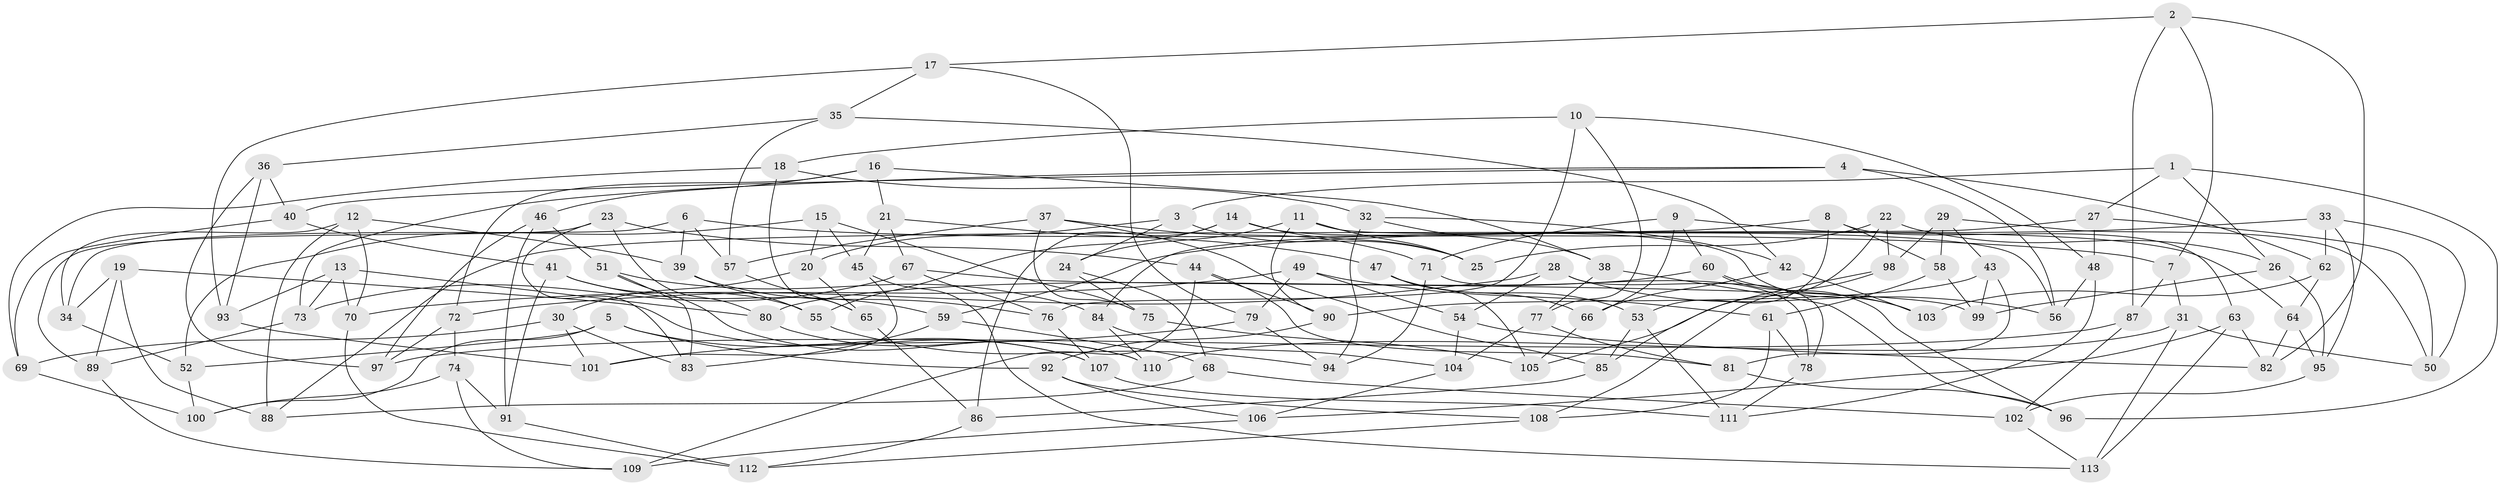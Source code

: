 // coarse degree distribution, {3: 0.18181818181818182, 4: 0.18181818181818182, 5: 0.18181818181818182, 6: 0.15151515151515152, 7: 0.06060606060606061, 8: 0.15151515151515152, 14: 0.06060606060606061, 12: 0.030303030303030304}
// Generated by graph-tools (version 1.1) at 2025/02/03/04/25 22:02:02]
// undirected, 113 vertices, 226 edges
graph export_dot {
graph [start="1"]
  node [color=gray90,style=filled];
  1;
  2;
  3;
  4;
  5;
  6;
  7;
  8;
  9;
  10;
  11;
  12;
  13;
  14;
  15;
  16;
  17;
  18;
  19;
  20;
  21;
  22;
  23;
  24;
  25;
  26;
  27;
  28;
  29;
  30;
  31;
  32;
  33;
  34;
  35;
  36;
  37;
  38;
  39;
  40;
  41;
  42;
  43;
  44;
  45;
  46;
  47;
  48;
  49;
  50;
  51;
  52;
  53;
  54;
  55;
  56;
  57;
  58;
  59;
  60;
  61;
  62;
  63;
  64;
  65;
  66;
  67;
  68;
  69;
  70;
  71;
  72;
  73;
  74;
  75;
  76;
  77;
  78;
  79;
  80;
  81;
  82;
  83;
  84;
  85;
  86;
  87;
  88;
  89;
  90;
  91;
  92;
  93;
  94;
  95;
  96;
  97;
  98;
  99;
  100;
  101;
  102;
  103;
  104;
  105;
  106;
  107;
  108;
  109;
  110;
  111;
  112;
  113;
  1 -- 27;
  1 -- 26;
  1 -- 96;
  1 -- 3;
  2 -- 17;
  2 -- 7;
  2 -- 82;
  2 -- 87;
  3 -- 25;
  3 -- 20;
  3 -- 24;
  4 -- 56;
  4 -- 62;
  4 -- 40;
  4 -- 73;
  5 -- 107;
  5 -- 92;
  5 -- 100;
  5 -- 52;
  6 -- 39;
  6 -- 7;
  6 -- 57;
  6 -- 34;
  7 -- 31;
  7 -- 87;
  8 -- 53;
  8 -- 58;
  8 -- 63;
  8 -- 88;
  9 -- 60;
  9 -- 66;
  9 -- 71;
  9 -- 64;
  10 -- 77;
  10 -- 18;
  10 -- 48;
  10 -- 76;
  11 -- 25;
  11 -- 90;
  11 -- 56;
  11 -- 24;
  12 -- 70;
  12 -- 34;
  12 -- 88;
  12 -- 39;
  13 -- 73;
  13 -- 70;
  13 -- 80;
  13 -- 93;
  14 -- 103;
  14 -- 55;
  14 -- 86;
  14 -- 25;
  15 -- 75;
  15 -- 45;
  15 -- 20;
  15 -- 52;
  16 -- 38;
  16 -- 72;
  16 -- 21;
  16 -- 46;
  17 -- 79;
  17 -- 93;
  17 -- 35;
  18 -- 65;
  18 -- 69;
  18 -- 32;
  19 -- 89;
  19 -- 34;
  19 -- 88;
  19 -- 107;
  20 -- 65;
  20 -- 30;
  21 -- 47;
  21 -- 45;
  21 -- 67;
  22 -- 25;
  22 -- 26;
  22 -- 98;
  22 -- 85;
  23 -- 44;
  23 -- 83;
  23 -- 89;
  23 -- 80;
  24 -- 75;
  24 -- 68;
  26 -- 99;
  26 -- 95;
  27 -- 84;
  27 -- 50;
  27 -- 48;
  28 -- 56;
  28 -- 54;
  28 -- 70;
  28 -- 78;
  29 -- 43;
  29 -- 50;
  29 -- 58;
  29 -- 98;
  30 -- 101;
  30 -- 69;
  30 -- 83;
  31 -- 50;
  31 -- 113;
  31 -- 110;
  32 -- 42;
  32 -- 94;
  32 -- 38;
  33 -- 95;
  33 -- 62;
  33 -- 50;
  33 -- 59;
  34 -- 52;
  35 -- 36;
  35 -- 57;
  35 -- 42;
  36 -- 93;
  36 -- 40;
  36 -- 97;
  37 -- 85;
  37 -- 75;
  37 -- 71;
  37 -- 57;
  38 -- 77;
  38 -- 96;
  39 -- 76;
  39 -- 55;
  40 -- 69;
  40 -- 41;
  41 -- 55;
  41 -- 59;
  41 -- 91;
  42 -- 103;
  42 -- 66;
  43 -- 81;
  43 -- 90;
  43 -- 99;
  44 -- 109;
  44 -- 90;
  44 -- 81;
  45 -- 113;
  45 -- 101;
  46 -- 97;
  46 -- 91;
  46 -- 51;
  47 -- 53;
  47 -- 105;
  47 -- 66;
  48 -- 111;
  48 -- 56;
  49 -- 72;
  49 -- 54;
  49 -- 61;
  49 -- 79;
  51 -- 83;
  51 -- 110;
  51 -- 84;
  52 -- 100;
  53 -- 111;
  53 -- 85;
  54 -- 104;
  54 -- 82;
  55 -- 94;
  57 -- 65;
  58 -- 61;
  58 -- 99;
  59 -- 83;
  59 -- 68;
  60 -- 103;
  60 -- 96;
  60 -- 80;
  61 -- 78;
  61 -- 108;
  62 -- 103;
  62 -- 64;
  63 -- 113;
  63 -- 82;
  63 -- 106;
  64 -- 82;
  64 -- 95;
  65 -- 86;
  66 -- 105;
  67 -- 99;
  67 -- 76;
  67 -- 73;
  68 -- 102;
  68 -- 88;
  69 -- 100;
  70 -- 112;
  71 -- 78;
  71 -- 94;
  72 -- 97;
  72 -- 74;
  73 -- 89;
  74 -- 100;
  74 -- 91;
  74 -- 109;
  75 -- 105;
  76 -- 107;
  77 -- 81;
  77 -- 104;
  78 -- 111;
  79 -- 101;
  79 -- 94;
  80 -- 110;
  81 -- 96;
  84 -- 110;
  84 -- 104;
  85 -- 86;
  86 -- 112;
  87 -- 102;
  87 -- 97;
  89 -- 109;
  90 -- 92;
  91 -- 112;
  92 -- 106;
  92 -- 108;
  93 -- 101;
  95 -- 102;
  98 -- 105;
  98 -- 108;
  102 -- 113;
  104 -- 106;
  106 -- 109;
  107 -- 111;
  108 -- 112;
}

